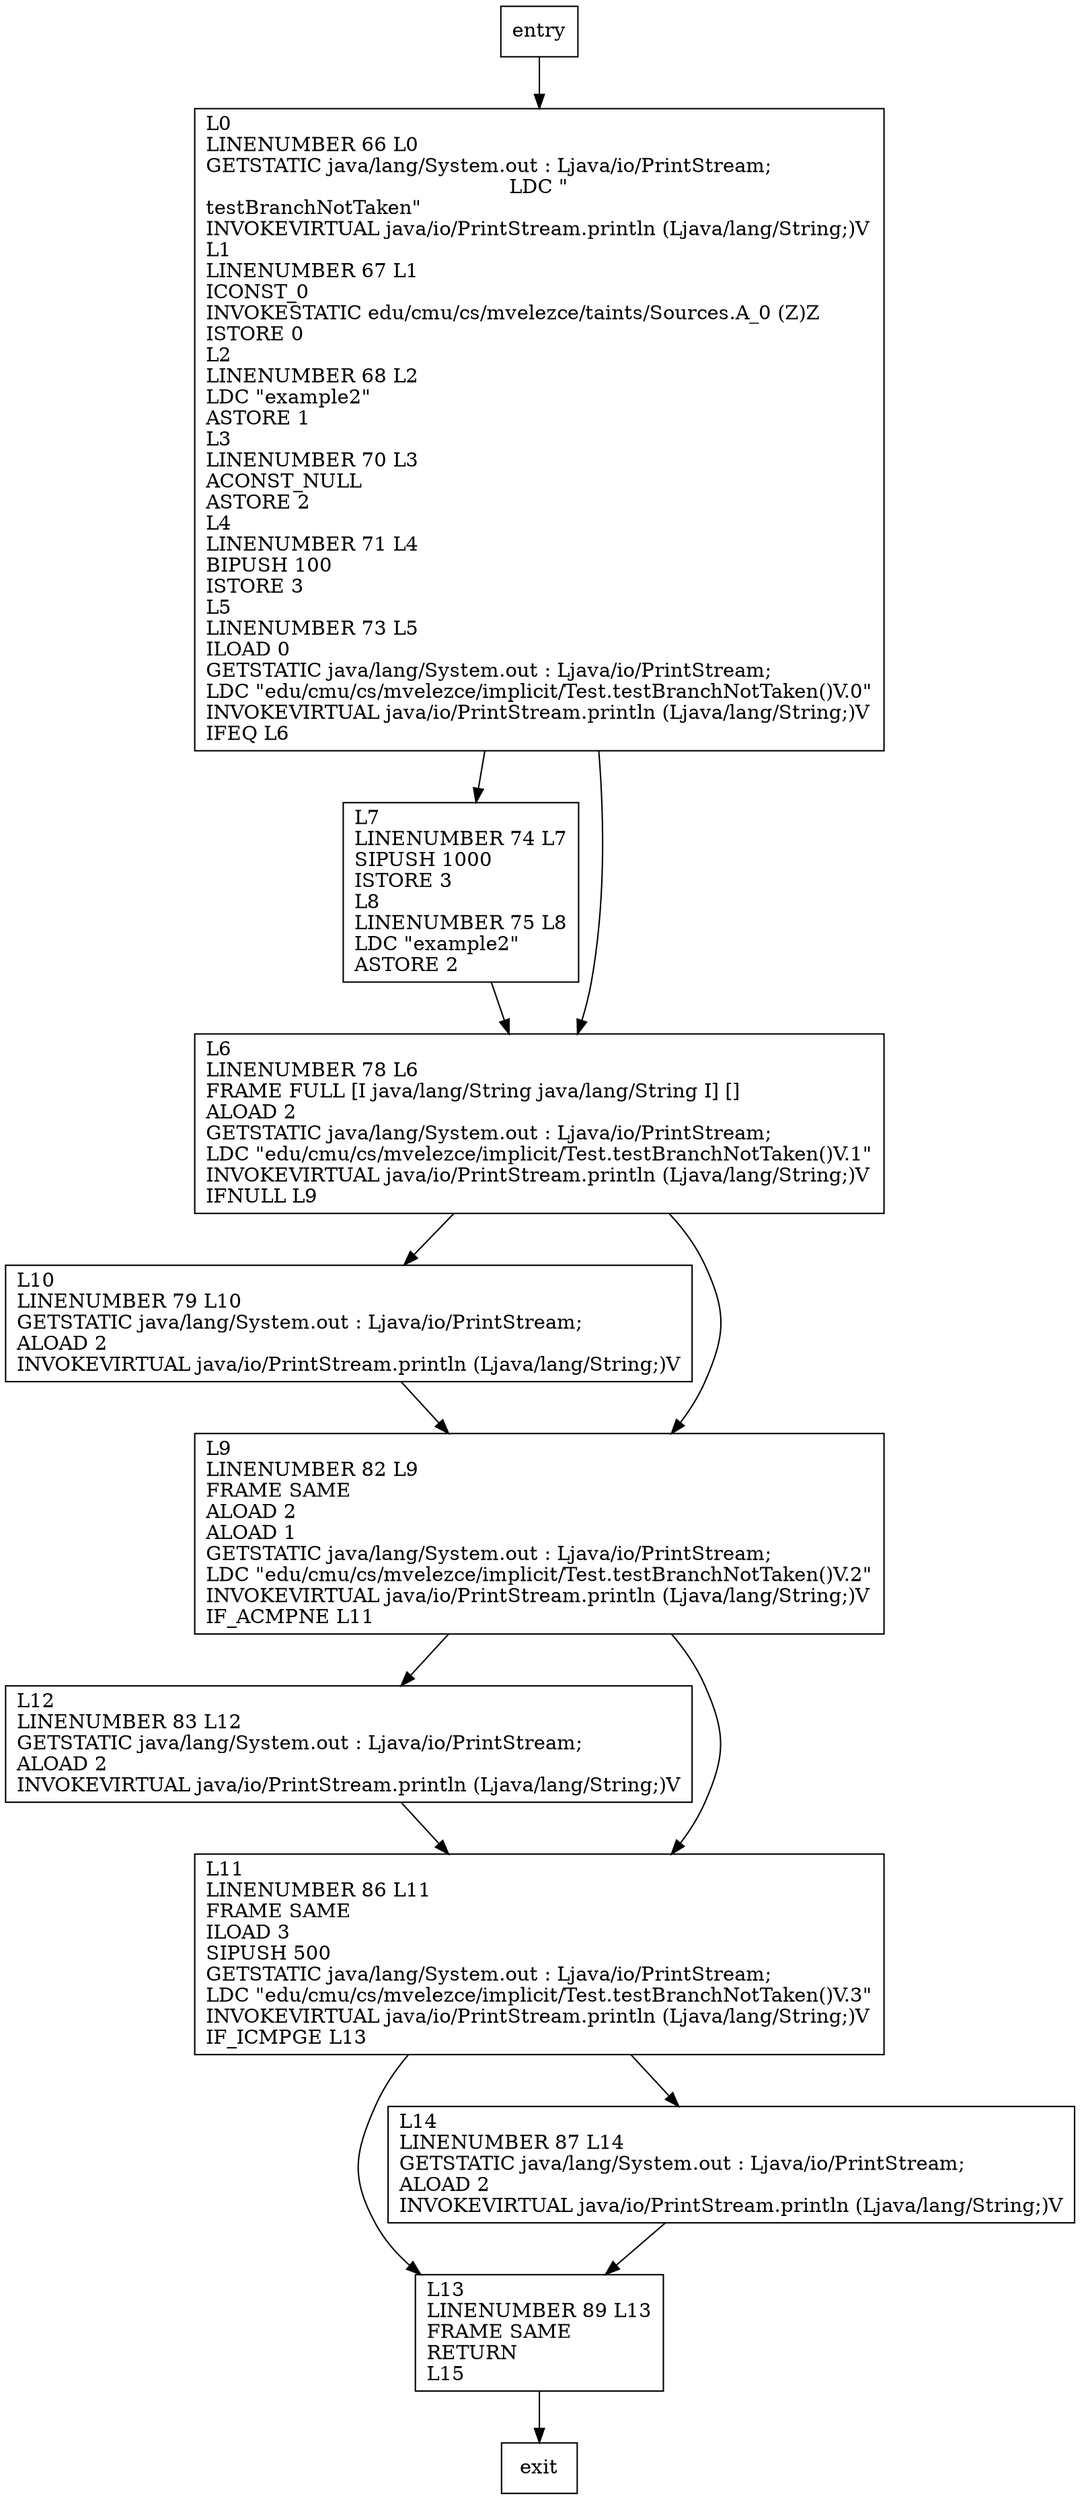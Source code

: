 digraph testBranchNotTaken {
node [shape=record];
2133668271 [label="L7\lLINENUMBER 74 L7\lSIPUSH 1000\lISTORE 3\lL8\lLINENUMBER 75 L8\lLDC \"example2\"\lASTORE 2\l"];
879706537 [label="L12\lLINENUMBER 83 L12\lGETSTATIC java/lang/System.out : Ljava/io/PrintStream;\lALOAD 2\lINVOKEVIRTUAL java/io/PrintStream.println (Ljava/lang/String;)V\l"];
277149580 [label="L13\lLINENUMBER 89 L13\lFRAME SAME\lRETURN\lL15\l"];
636953520 [label="L14\lLINENUMBER 87 L14\lGETSTATIC java/lang/System.out : Ljava/io/PrintStream;\lALOAD 2\lINVOKEVIRTUAL java/io/PrintStream.println (Ljava/lang/String;)V\l"];
779179975 [label="L10\lLINENUMBER 79 L10\lGETSTATIC java/lang/System.out : Ljava/io/PrintStream;\lALOAD 2\lINVOKEVIRTUAL java/io/PrintStream.println (Ljava/lang/String;)V\l"];
1955566523 [label="L6\lLINENUMBER 78 L6\lFRAME FULL [I java/lang/String java/lang/String I] []\lALOAD 2\lGETSTATIC java/lang/System.out : Ljava/io/PrintStream;\lLDC \"edu/cmu/cs/mvelezce/implicit/Test.testBranchNotTaken()V.1\"\lINVOKEVIRTUAL java/io/PrintStream.println (Ljava/lang/String;)V\lIFNULL L9\l"];
584694804 [label="L11\lLINENUMBER 86 L11\lFRAME SAME\lILOAD 3\lSIPUSH 500\lGETSTATIC java/lang/System.out : Ljava/io/PrintStream;\lLDC \"edu/cmu/cs/mvelezce/implicit/Test.testBranchNotTaken()V.3\"\lINVOKEVIRTUAL java/io/PrintStream.println (Ljava/lang/String;)V\lIF_ICMPGE L13\l"];
408132785 [label="L0\lLINENUMBER 66 L0\lGETSTATIC java/lang/System.out : Ljava/io/PrintStream;\lLDC \"\ntestBranchNotTaken\"\lINVOKEVIRTUAL java/io/PrintStream.println (Ljava/lang/String;)V\lL1\lLINENUMBER 67 L1\lICONST_0\lINVOKESTATIC edu/cmu/cs/mvelezce/taints/Sources.A_0 (Z)Z\lISTORE 0\lL2\lLINENUMBER 68 L2\lLDC \"example2\"\lASTORE 1\lL3\lLINENUMBER 70 L3\lACONST_NULL\lASTORE 2\lL4\lLINENUMBER 71 L4\lBIPUSH 100\lISTORE 3\lL5\lLINENUMBER 73 L5\lILOAD 0\lGETSTATIC java/lang/System.out : Ljava/io/PrintStream;\lLDC \"edu/cmu/cs/mvelezce/implicit/Test.testBranchNotTaken()V.0\"\lINVOKEVIRTUAL java/io/PrintStream.println (Ljava/lang/String;)V\lIFEQ L6\l"];
709091500 [label="L9\lLINENUMBER 82 L9\lFRAME SAME\lALOAD 2\lALOAD 1\lGETSTATIC java/lang/System.out : Ljava/io/PrintStream;\lLDC \"edu/cmu/cs/mvelezce/implicit/Test.testBranchNotTaken()V.2\"\lINVOKEVIRTUAL java/io/PrintStream.println (Ljava/lang/String;)V\lIF_ACMPNE L11\l"];
entry;
exit;
2133668271 -> 1955566523;
entry -> 408132785;
879706537 -> 584694804;
277149580 -> exit;
636953520 -> 277149580;
779179975 -> 709091500;
1955566523 -> 779179975;
1955566523 -> 709091500;
584694804 -> 277149580;
584694804 -> 636953520;
408132785 -> 2133668271;
408132785 -> 1955566523;
709091500 -> 879706537;
709091500 -> 584694804;
}
